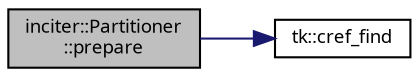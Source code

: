digraph "inciter::Partitioner::prepare"
{
 // INTERACTIVE_SVG=YES
  bgcolor="transparent";
  edge [fontname="sans-serif",fontsize="9",labelfontname="sans-serif",labelfontsize="9"];
  node [fontname="sans-serif",fontsize="9",shape=record];
  rankdir="LR";
  Node1 [label="inciter::Partitioner\l::prepare",height=0.2,width=0.4,color="black", fillcolor="grey75", style="filled", fontcolor="black"];
  Node1 -> Node2 [color="midnightblue",fontsize="9",style="solid",fontname="sans-serif"];
  Node2 [label="tk::cref_find",height=0.2,width=0.4,color="black",URL="$namespacetk.html#a2e002561a68875b091a264eb2a1e5f6c"];
}
